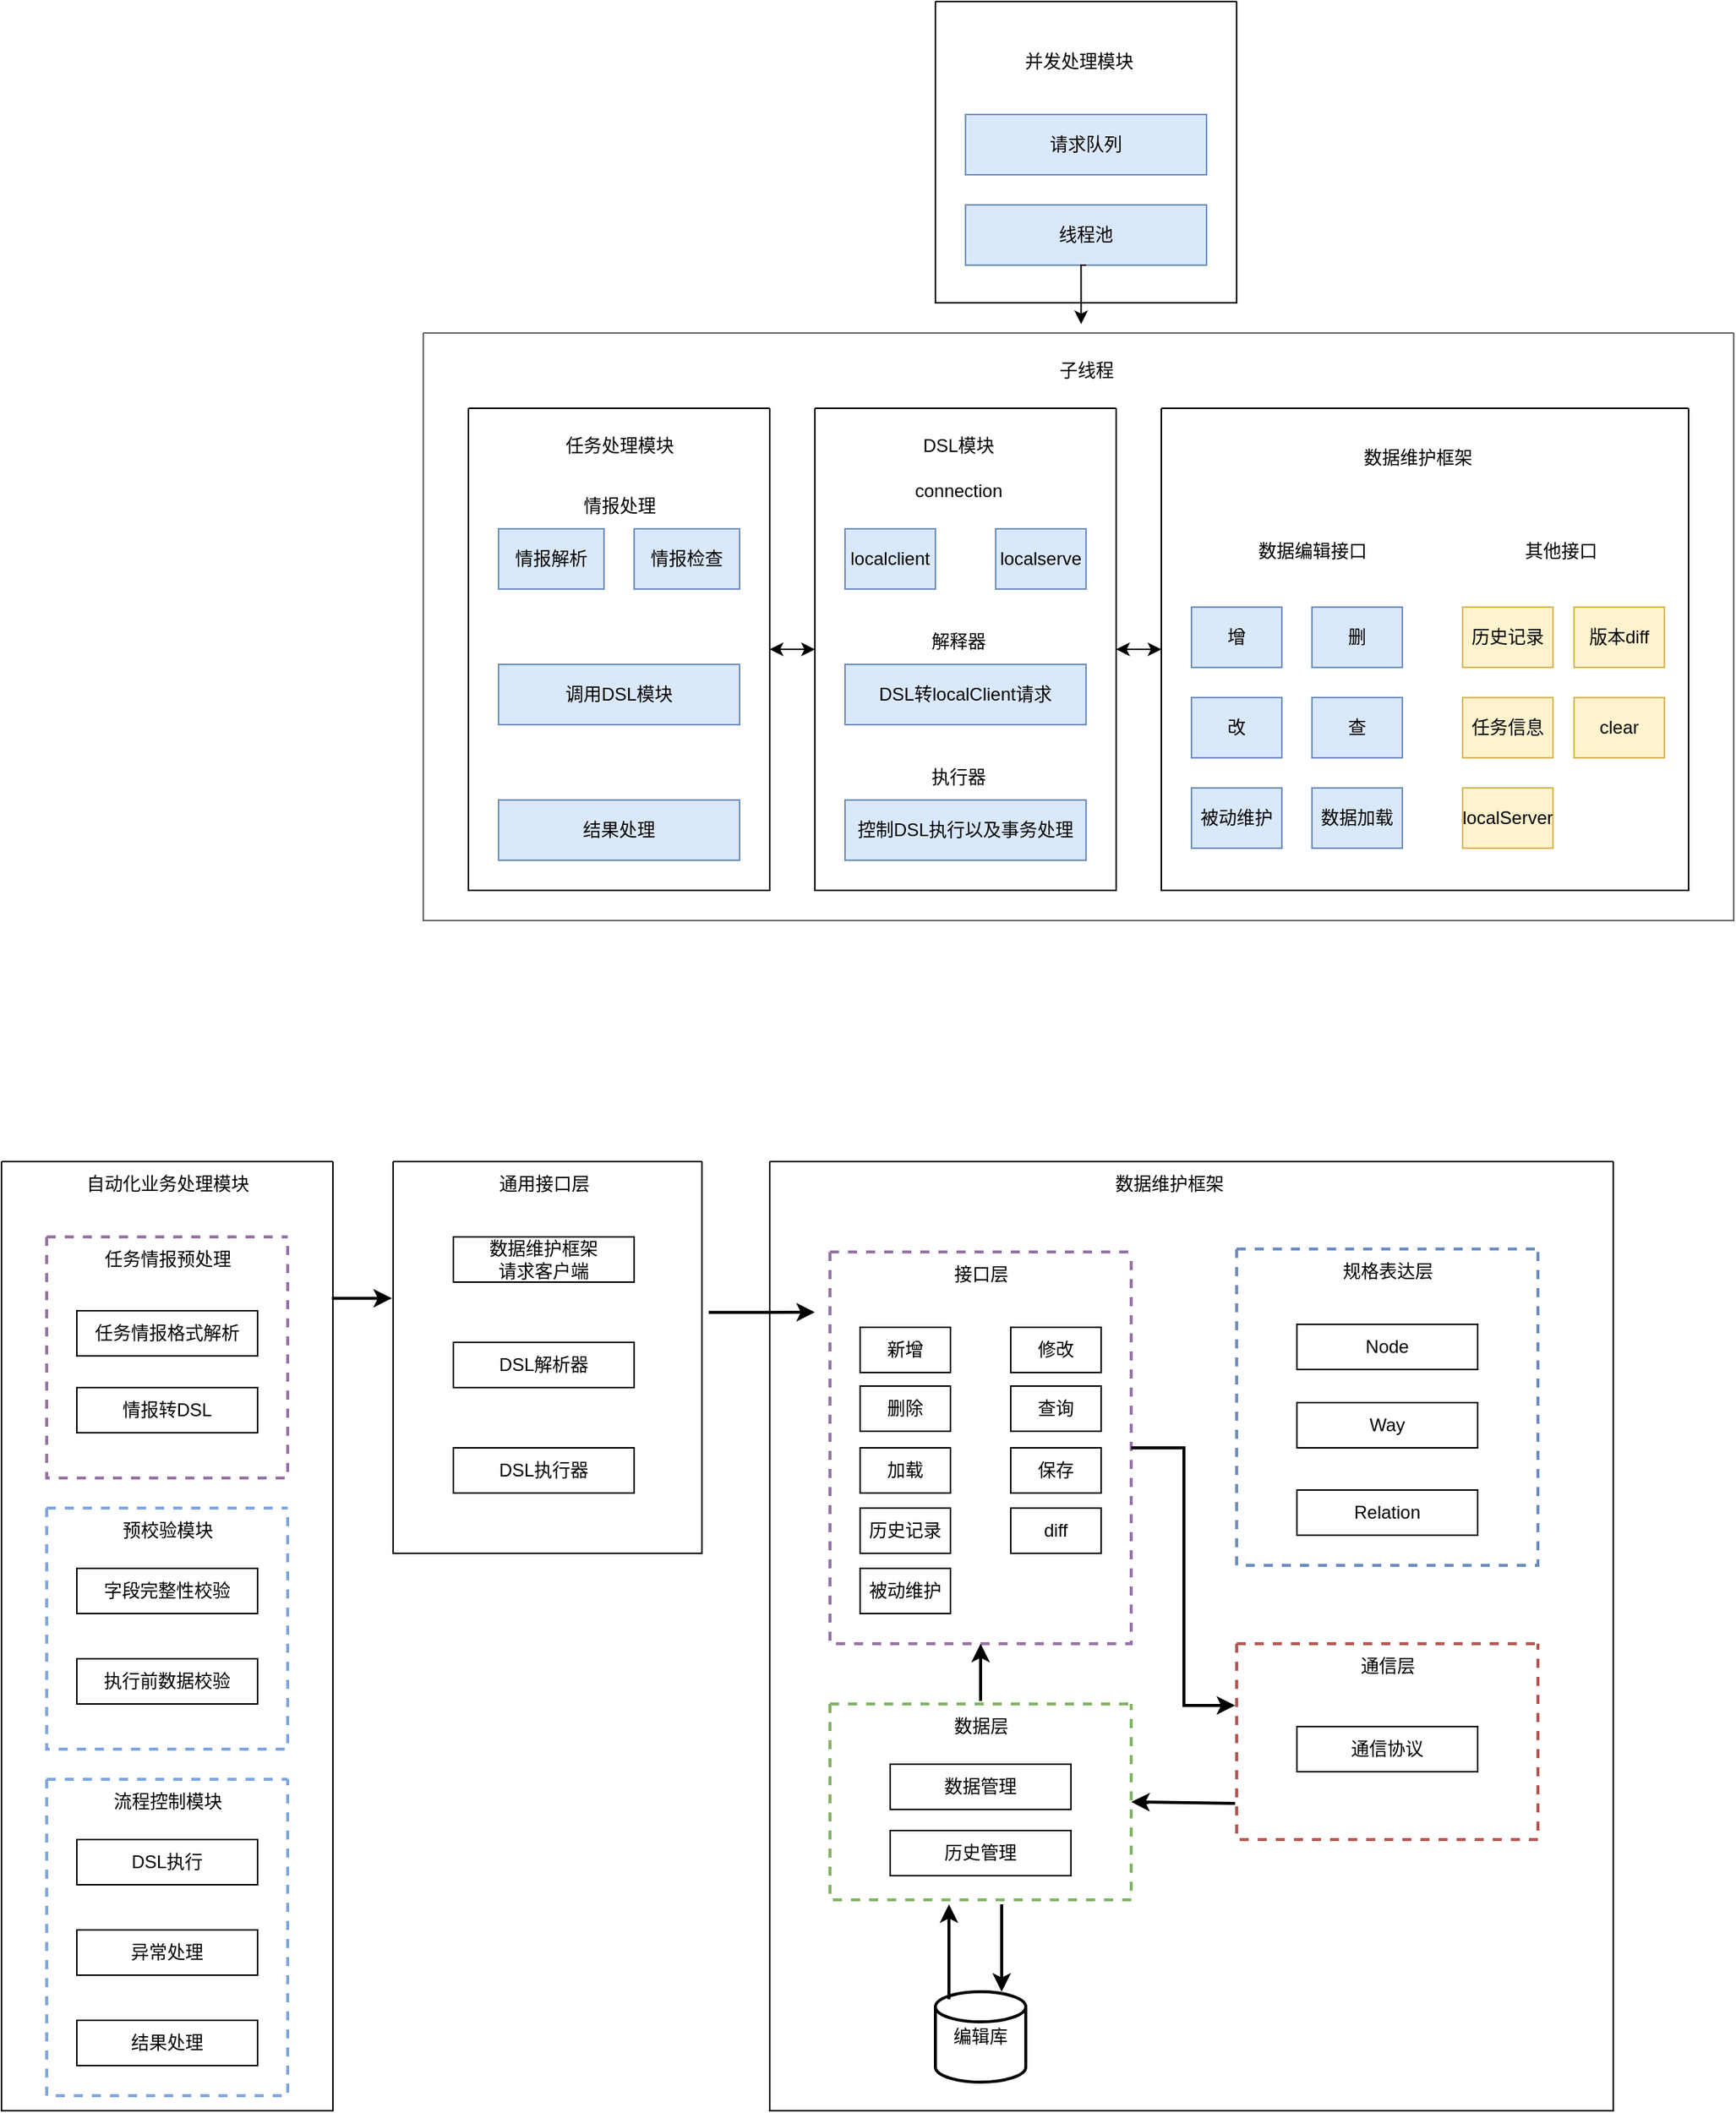 <mxfile version="22.0.4" type="github">
  <diagram id="prtHgNgQTEPvFCAcTncT" name="Page-1">
    <mxGraphModel dx="1487" dy="1787" grid="1" gridSize="10" guides="1" tooltips="1" connect="1" arrows="1" fold="1" page="1" pageScale="1" pageWidth="827" pageHeight="1169" math="0" shadow="0">
      <root>
        <mxCell id="0" />
        <mxCell id="1" parent="0" />
        <mxCell id="fDUamY-TMNvM78CvobbD-58" value="" style="swimlane;startSize=0;fillColor=#E6E6E6;strokeColor=#666666;fontColor=#333333;" parent="1" vertex="1">
          <mxGeometry x="-460" y="160" width="870" height="390" as="geometry" />
        </mxCell>
        <mxCell id="fDUamY-TMNvM78CvobbD-59" value="子线程" style="text;html=1;align=center;verticalAlign=middle;resizable=0;points=[];autosize=1;strokeColor=none;fillColor=none;" parent="fDUamY-TMNvM78CvobbD-58" vertex="1">
          <mxGeometry x="410" y="10" width="60" height="30" as="geometry" />
        </mxCell>
        <mxCell id="fDUamY-TMNvM78CvobbD-56" style="edgeStyle=orthogonalEdgeStyle;rounded=0;orthogonalLoop=1;jettySize=auto;html=1;exitX=0;exitY=0.5;exitDx=0;exitDy=0;entryX=1;entryY=0.5;entryDx=0;entryDy=0;" parent="1" source="fDUamY-TMNvM78CvobbD-2" target="fDUamY-TMNvM78CvobbD-24" edge="1">
          <mxGeometry relative="1" as="geometry" />
        </mxCell>
        <mxCell id="fDUamY-TMNvM78CvobbD-2" value="" style="swimlane;startSize=0;" parent="1" vertex="1">
          <mxGeometry x="30" y="210" width="350" height="320" as="geometry" />
        </mxCell>
        <mxCell id="fDUamY-TMNvM78CvobbD-4" value="数据维护框架" style="text;html=1;align=center;verticalAlign=middle;resizable=0;points=[];autosize=1;strokeColor=none;fillColor=none;" parent="fDUamY-TMNvM78CvobbD-2" vertex="1">
          <mxGeometry x="120" y="18" width="100" height="30" as="geometry" />
        </mxCell>
        <mxCell id="fDUamY-TMNvM78CvobbD-5" value="增" style="whiteSpace=wrap;html=1;fillColor=#dae8fc;strokeColor=#6c8ebf;" parent="fDUamY-TMNvM78CvobbD-2" vertex="1">
          <mxGeometry x="20" y="132" width="60" height="40" as="geometry" />
        </mxCell>
        <mxCell id="fDUamY-TMNvM78CvobbD-9" value="查" style="whiteSpace=wrap;html=1;fillColor=#dae8fc;strokeColor=#6c8ebf;" parent="fDUamY-TMNvM78CvobbD-2" vertex="1">
          <mxGeometry x="100" y="192" width="60" height="40" as="geometry" />
        </mxCell>
        <mxCell id="fDUamY-TMNvM78CvobbD-8" value="删" style="whiteSpace=wrap;html=1;fillColor=#dae8fc;strokeColor=#6c8ebf;" parent="fDUamY-TMNvM78CvobbD-2" vertex="1">
          <mxGeometry x="100" y="132" width="60" height="40" as="geometry" />
        </mxCell>
        <mxCell id="fDUamY-TMNvM78CvobbD-7" value="被动维护" style="whiteSpace=wrap;html=1;fillColor=#dae8fc;strokeColor=#6c8ebf;" parent="fDUamY-TMNvM78CvobbD-2" vertex="1">
          <mxGeometry x="20" y="252" width="60" height="40" as="geometry" />
        </mxCell>
        <mxCell id="fDUamY-TMNvM78CvobbD-6" value="改" style="whiteSpace=wrap;html=1;fillColor=#dae8fc;strokeColor=#6c8ebf;" parent="fDUamY-TMNvM78CvobbD-2" vertex="1">
          <mxGeometry x="20" y="192" width="60" height="40" as="geometry" />
        </mxCell>
        <mxCell id="fDUamY-TMNvM78CvobbD-11" value="数据加载" style="whiteSpace=wrap;html=1;fillColor=#dae8fc;strokeColor=#6c8ebf;" parent="fDUamY-TMNvM78CvobbD-2" vertex="1">
          <mxGeometry x="100" y="252" width="60" height="40" as="geometry" />
        </mxCell>
        <mxCell id="fDUamY-TMNvM78CvobbD-12" value="数据编辑接口" style="text;html=1;align=center;verticalAlign=middle;resizable=0;points=[];autosize=1;strokeColor=none;fillColor=none;" parent="fDUamY-TMNvM78CvobbD-2" vertex="1">
          <mxGeometry x="50" y="80" width="100" height="30" as="geometry" />
        </mxCell>
        <mxCell id="fDUamY-TMNvM78CvobbD-14" value="其他接口" style="text;html=1;align=center;verticalAlign=middle;resizable=0;points=[];autosize=1;strokeColor=none;fillColor=none;" parent="fDUamY-TMNvM78CvobbD-2" vertex="1">
          <mxGeometry x="230" y="80" width="70" height="30" as="geometry" />
        </mxCell>
        <mxCell id="fDUamY-TMNvM78CvobbD-16" value="历史记录" style="whiteSpace=wrap;html=1;fillColor=#fff2cc;strokeColor=#d6b656;" parent="fDUamY-TMNvM78CvobbD-2" vertex="1">
          <mxGeometry x="200" y="132" width="60" height="40" as="geometry" />
        </mxCell>
        <mxCell id="fDUamY-TMNvM78CvobbD-17" value="版本diff" style="whiteSpace=wrap;html=1;fillColor=#fff2cc;strokeColor=#d6b656;" parent="fDUamY-TMNvM78CvobbD-2" vertex="1">
          <mxGeometry x="274" y="132" width="60" height="40" as="geometry" />
        </mxCell>
        <mxCell id="fDUamY-TMNvM78CvobbD-18" value="任务信息" style="whiteSpace=wrap;html=1;fillColor=#fff2cc;strokeColor=#d6b656;" parent="fDUamY-TMNvM78CvobbD-2" vertex="1">
          <mxGeometry x="200" y="192" width="60" height="40" as="geometry" />
        </mxCell>
        <mxCell id="fDUamY-TMNvM78CvobbD-19" value="clear" style="whiteSpace=wrap;html=1;fillColor=#fff2cc;strokeColor=#d6b656;" parent="fDUamY-TMNvM78CvobbD-2" vertex="1">
          <mxGeometry x="274" y="192" width="60" height="40" as="geometry" />
        </mxCell>
        <mxCell id="fDUamY-TMNvM78CvobbD-23" value="localServer" style="whiteSpace=wrap;html=1;fillColor=#fff2cc;strokeColor=#d6b656;" parent="fDUamY-TMNvM78CvobbD-2" vertex="1">
          <mxGeometry x="200" y="252" width="60" height="40" as="geometry" />
        </mxCell>
        <mxCell id="fDUamY-TMNvM78CvobbD-55" style="edgeStyle=orthogonalEdgeStyle;rounded=0;orthogonalLoop=1;jettySize=auto;html=1;exitX=1;exitY=0.5;exitDx=0;exitDy=0;entryX=0;entryY=0.5;entryDx=0;entryDy=0;" parent="1" source="fDUamY-TMNvM78CvobbD-24" target="fDUamY-TMNvM78CvobbD-2" edge="1">
          <mxGeometry relative="1" as="geometry" />
        </mxCell>
        <mxCell id="fDUamY-TMNvM78CvobbD-57" style="edgeStyle=orthogonalEdgeStyle;rounded=0;orthogonalLoop=1;jettySize=auto;html=1;entryX=1;entryY=0.5;entryDx=0;entryDy=0;" parent="1" source="fDUamY-TMNvM78CvobbD-24" target="fDUamY-TMNvM78CvobbD-36" edge="1">
          <mxGeometry relative="1" as="geometry" />
        </mxCell>
        <mxCell id="fDUamY-TMNvM78CvobbD-24" value="" style="swimlane;startSize=0;" parent="1" vertex="1">
          <mxGeometry x="-200" y="210" width="200" height="320" as="geometry" />
        </mxCell>
        <mxCell id="fDUamY-TMNvM78CvobbD-25" value="DSL模块" style="text;html=1;align=center;verticalAlign=middle;resizable=0;points=[];autosize=1;strokeColor=none;fillColor=none;" parent="fDUamY-TMNvM78CvobbD-24" vertex="1">
          <mxGeometry x="60" y="10" width="70" height="30" as="geometry" />
        </mxCell>
        <mxCell id="fDUamY-TMNvM78CvobbD-29" value="localclient" style="whiteSpace=wrap;html=1;fillColor=#dae8fc;strokeColor=#6c8ebf;" parent="fDUamY-TMNvM78CvobbD-24" vertex="1">
          <mxGeometry x="20" y="80" width="60" height="40" as="geometry" />
        </mxCell>
        <mxCell id="fDUamY-TMNvM78CvobbD-30" value="localserve" style="whiteSpace=wrap;html=1;fillColor=#dae8fc;strokeColor=#6c8ebf;" parent="fDUamY-TMNvM78CvobbD-24" vertex="1">
          <mxGeometry x="120" y="80" width="60" height="40" as="geometry" />
        </mxCell>
        <mxCell id="fDUamY-TMNvM78CvobbD-31" value="connection" style="text;html=1;align=center;verticalAlign=middle;resizable=0;points=[];autosize=1;strokeColor=none;fillColor=none;" parent="fDUamY-TMNvM78CvobbD-24" vertex="1">
          <mxGeometry x="55" y="40" width="80" height="30" as="geometry" />
        </mxCell>
        <mxCell id="fDUamY-TMNvM78CvobbD-33" value="解释器" style="text;html=1;align=center;verticalAlign=middle;resizable=0;points=[];autosize=1;strokeColor=none;fillColor=none;" parent="fDUamY-TMNvM78CvobbD-24" vertex="1">
          <mxGeometry x="65" y="140" width="60" height="30" as="geometry" />
        </mxCell>
        <mxCell id="fDUamY-TMNvM78CvobbD-32" value="DSL转localClient请求" style="whiteSpace=wrap;html=1;fillColor=#dae8fc;strokeColor=#6c8ebf;" parent="fDUamY-TMNvM78CvobbD-24" vertex="1">
          <mxGeometry x="20" y="170" width="160" height="40" as="geometry" />
        </mxCell>
        <mxCell id="fDUamY-TMNvM78CvobbD-34" value="执行器" style="text;html=1;align=center;verticalAlign=middle;resizable=0;points=[];autosize=1;strokeColor=none;fillColor=none;" parent="fDUamY-TMNvM78CvobbD-24" vertex="1">
          <mxGeometry x="65" y="230" width="60" height="30" as="geometry" />
        </mxCell>
        <mxCell id="fDUamY-TMNvM78CvobbD-35" value="控制DSL执行以及事务处理" style="whiteSpace=wrap;html=1;fillColor=#dae8fc;strokeColor=#6c8ebf;" parent="fDUamY-TMNvM78CvobbD-24" vertex="1">
          <mxGeometry x="20" y="260" width="160" height="40" as="geometry" />
        </mxCell>
        <mxCell id="fDUamY-TMNvM78CvobbD-54" style="edgeStyle=orthogonalEdgeStyle;rounded=0;orthogonalLoop=1;jettySize=auto;html=1;entryX=0;entryY=0.5;entryDx=0;entryDy=0;" parent="1" source="fDUamY-TMNvM78CvobbD-36" target="fDUamY-TMNvM78CvobbD-24" edge="1">
          <mxGeometry relative="1" as="geometry" />
        </mxCell>
        <mxCell id="fDUamY-TMNvM78CvobbD-36" value="" style="swimlane;startSize=0;" parent="1" vertex="1">
          <mxGeometry x="-430" y="210" width="200" height="320" as="geometry" />
        </mxCell>
        <mxCell id="fDUamY-TMNvM78CvobbD-45" value="任务处理模块" style="text;html=1;align=center;verticalAlign=middle;resizable=0;points=[];autosize=1;strokeColor=none;fillColor=none;" parent="fDUamY-TMNvM78CvobbD-36" vertex="1">
          <mxGeometry x="50" y="10" width="100" height="30" as="geometry" />
        </mxCell>
        <mxCell id="fDUamY-TMNvM78CvobbD-48" value="结果处理" style="whiteSpace=wrap;html=1;fillColor=#dae8fc;strokeColor=#6c8ebf;" parent="fDUamY-TMNvM78CvobbD-36" vertex="1">
          <mxGeometry x="20" y="260" width="160" height="40" as="geometry" />
        </mxCell>
        <mxCell id="fDUamY-TMNvM78CvobbD-49" value="调用DSL模块" style="whiteSpace=wrap;html=1;fillColor=#dae8fc;strokeColor=#6c8ebf;" parent="fDUamY-TMNvM78CvobbD-36" vertex="1">
          <mxGeometry x="20" y="170" width="160" height="40" as="geometry" />
        </mxCell>
        <mxCell id="fDUamY-TMNvM78CvobbD-46" value="情报解析" style="whiteSpace=wrap;html=1;fillColor=#dae8fc;strokeColor=#6c8ebf;" parent="fDUamY-TMNvM78CvobbD-36" vertex="1">
          <mxGeometry x="20" y="80" width="70" height="40" as="geometry" />
        </mxCell>
        <mxCell id="fDUamY-TMNvM78CvobbD-61" value="情报检查" style="whiteSpace=wrap;html=1;fillColor=#dae8fc;strokeColor=#6c8ebf;" parent="fDUamY-TMNvM78CvobbD-36" vertex="1">
          <mxGeometry x="110" y="80" width="70" height="40" as="geometry" />
        </mxCell>
        <mxCell id="fDUamY-TMNvM78CvobbD-62" value="情报处理" style="text;html=1;align=center;verticalAlign=middle;resizable=0;points=[];autosize=1;strokeColor=none;fillColor=none;" parent="fDUamY-TMNvM78CvobbD-36" vertex="1">
          <mxGeometry x="65" y="50" width="70" height="30" as="geometry" />
        </mxCell>
        <mxCell id="fDUamY-TMNvM78CvobbD-50" value="" style="swimlane;startSize=0;" parent="1" vertex="1">
          <mxGeometry x="-120" y="-60" width="200" height="200" as="geometry" />
        </mxCell>
        <mxCell id="fDUamY-TMNvM78CvobbD-51" value="并发处理模块" style="text;html=1;align=center;verticalAlign=middle;resizable=0;points=[];autosize=1;strokeColor=none;fillColor=none;" parent="fDUamY-TMNvM78CvobbD-50" vertex="1">
          <mxGeometry x="45" y="25" width="100" height="30" as="geometry" />
        </mxCell>
        <mxCell id="fDUamY-TMNvM78CvobbD-52" value="请求队列" style="whiteSpace=wrap;html=1;fillColor=#dae8fc;strokeColor=#6c8ebf;" parent="fDUamY-TMNvM78CvobbD-50" vertex="1">
          <mxGeometry x="20" y="75" width="160" height="40" as="geometry" />
        </mxCell>
        <mxCell id="fDUamY-TMNvM78CvobbD-53" value="线程池" style="whiteSpace=wrap;html=1;fillColor=#dae8fc;strokeColor=#6c8ebf;" parent="fDUamY-TMNvM78CvobbD-50" vertex="1">
          <mxGeometry x="20" y="135" width="160" height="40" as="geometry" />
        </mxCell>
        <mxCell id="fDUamY-TMNvM78CvobbD-60" style="edgeStyle=orthogonalEdgeStyle;rounded=0;orthogonalLoop=1;jettySize=auto;html=1;exitX=0.5;exitY=1;exitDx=0;exitDy=0;entryX=0.502;entryY=-0.015;entryDx=0;entryDy=0;entryPerimeter=0;" parent="1" source="fDUamY-TMNvM78CvobbD-53" target="fDUamY-TMNvM78CvobbD-58" edge="1">
          <mxGeometry relative="1" as="geometry" />
        </mxCell>
        <mxCell id="pLpwxtjD34FoSH7N6ikD-1" value="" style="swimlane;startSize=0;fillColor=#dae8fc;strokeColor=#6c8ebf;strokeWidth=2;dashed=1;" parent="1" vertex="1">
          <mxGeometry x="80" y="768" width="200" height="210" as="geometry" />
        </mxCell>
        <mxCell id="pLpwxtjD34FoSH7N6ikD-3" value="Node" style="rounded=0;whiteSpace=wrap;html=1;" parent="pLpwxtjD34FoSH7N6ikD-1" vertex="1">
          <mxGeometry x="40" y="50" width="120" height="30" as="geometry" />
        </mxCell>
        <mxCell id="pLpwxtjD34FoSH7N6ikD-4" value="Way" style="rounded=0;whiteSpace=wrap;html=1;" parent="pLpwxtjD34FoSH7N6ikD-1" vertex="1">
          <mxGeometry x="40" y="102" width="120" height="30" as="geometry" />
        </mxCell>
        <mxCell id="pLpwxtjD34FoSH7N6ikD-5" value="Relation" style="rounded=0;whiteSpace=wrap;html=1;" parent="pLpwxtjD34FoSH7N6ikD-1" vertex="1">
          <mxGeometry x="40" y="160" width="120" height="30" as="geometry" />
        </mxCell>
        <mxCell id="pLpwxtjD34FoSH7N6ikD-2" value="规格表达层" style="text;html=1;align=center;verticalAlign=middle;resizable=0;points=[];autosize=1;strokeColor=none;fillColor=none;" parent="pLpwxtjD34FoSH7N6ikD-1" vertex="1">
          <mxGeometry x="60" width="80" height="30" as="geometry" />
        </mxCell>
        <mxCell id="pLpwxtjD34FoSH7N6ikD-11" value="" style="swimlane;startSize=0;fillColor=#f8cecc;strokeColor=#b85450;strokeWidth=2;dashed=1;" parent="1" vertex="1">
          <mxGeometry x="80" y="1030" width="200" height="130" as="geometry" />
        </mxCell>
        <mxCell id="pLpwxtjD34FoSH7N6ikD-15" value="通信层" style="text;html=1;align=center;verticalAlign=middle;resizable=0;points=[];autosize=1;strokeColor=none;fillColor=none;" parent="pLpwxtjD34FoSH7N6ikD-11" vertex="1">
          <mxGeometry x="70" width="60" height="30" as="geometry" />
        </mxCell>
        <mxCell id="pLpwxtjD34FoSH7N6ikD-16" value="通信协议" style="rounded=0;whiteSpace=wrap;html=1;" parent="pLpwxtjD34FoSH7N6ikD-11" vertex="1">
          <mxGeometry x="40" y="55" width="120" height="30" as="geometry" />
        </mxCell>
        <mxCell id="pLpwxtjD34FoSH7N6ikD-20" value="" style="swimlane;startSize=0;fillColor=#d5e8d4;strokeColor=#82b366;strokeWidth=2;dashed=1;" parent="1" vertex="1">
          <mxGeometry x="-190" y="1070" width="200" height="130" as="geometry" />
        </mxCell>
        <mxCell id="pLpwxtjD34FoSH7N6ikD-21" value="数据层" style="text;html=1;align=center;verticalAlign=middle;resizable=0;points=[];autosize=1;strokeColor=none;fillColor=none;" parent="pLpwxtjD34FoSH7N6ikD-20" vertex="1">
          <mxGeometry x="70" width="60" height="30" as="geometry" />
        </mxCell>
        <mxCell id="pLpwxtjD34FoSH7N6ikD-22" value="数据管理" style="rounded=0;whiteSpace=wrap;html=1;" parent="pLpwxtjD34FoSH7N6ikD-20" vertex="1">
          <mxGeometry x="40" y="40" width="120" height="30" as="geometry" />
        </mxCell>
        <mxCell id="pLpwxtjD34FoSH7N6ikD-23" value="历史管理" style="rounded=0;whiteSpace=wrap;html=1;" parent="pLpwxtjD34FoSH7N6ikD-20" vertex="1">
          <mxGeometry x="40" y="84" width="120" height="30" as="geometry" />
        </mxCell>
        <mxCell id="pLpwxtjD34FoSH7N6ikD-24" value="编辑库" style="strokeWidth=2;html=1;shape=mxgraph.flowchart.database;whiteSpace=wrap;" parent="1" vertex="1">
          <mxGeometry x="-120" y="1261" width="60" height="60" as="geometry" />
        </mxCell>
        <mxCell id="pLpwxtjD34FoSH7N6ikD-25" value="" style="endArrow=classic;html=1;rounded=0;strokeWidth=2;entryX=0.395;entryY=1.023;entryDx=0;entryDy=0;entryPerimeter=0;exitX=0.15;exitY=0.083;exitDx=0;exitDy=0;exitPerimeter=0;" parent="1" source="pLpwxtjD34FoSH7N6ikD-24" target="pLpwxtjD34FoSH7N6ikD-20" edge="1">
          <mxGeometry width="50" height="50" relative="1" as="geometry">
            <mxPoint x="-250" y="1321" as="sourcePoint" />
            <mxPoint x="-200" y="1271" as="targetPoint" />
          </mxGeometry>
        </mxCell>
        <mxCell id="pLpwxtjD34FoSH7N6ikD-26" value="" style="endArrow=classic;html=1;rounded=0;strokeWidth=2;exitX=0.57;exitY=1.023;exitDx=0;exitDy=0;exitPerimeter=0;" parent="1" source="pLpwxtjD34FoSH7N6ikD-20" edge="1">
          <mxGeometry width="50" height="50" relative="1" as="geometry">
            <mxPoint x="-101" y="1276" as="sourcePoint" />
            <mxPoint x="-76" y="1261" as="targetPoint" />
          </mxGeometry>
        </mxCell>
        <mxCell id="pLpwxtjD34FoSH7N6ikD-28" value="" style="endArrow=classic;html=1;rounded=0;strokeWidth=2;entryX=1;entryY=0.5;entryDx=0;entryDy=0;exitX=-0.005;exitY=0.815;exitDx=0;exitDy=0;exitPerimeter=0;" parent="1" source="pLpwxtjD34FoSH7N6ikD-11" target="pLpwxtjD34FoSH7N6ikD-20" edge="1">
          <mxGeometry width="50" height="50" relative="1" as="geometry">
            <mxPoint x="130" y="1310" as="sourcePoint" />
            <mxPoint x="180" y="1260" as="targetPoint" />
          </mxGeometry>
        </mxCell>
        <mxCell id="pLpwxtjD34FoSH7N6ikD-29" value="" style="swimlane;startSize=0;fillColor=#e1d5e7;strokeColor=#9673a6;strokeWidth=2;dashed=1;" parent="1" vertex="1">
          <mxGeometry x="-190" y="770" width="200" height="260" as="geometry" />
        </mxCell>
        <mxCell id="pLpwxtjD34FoSH7N6ikD-30" value="接口层" style="text;html=1;align=center;verticalAlign=middle;resizable=0;points=[];autosize=1;strokeColor=none;fillColor=none;" parent="pLpwxtjD34FoSH7N6ikD-29" vertex="1">
          <mxGeometry x="70" width="60" height="30" as="geometry" />
        </mxCell>
        <mxCell id="pLpwxtjD34FoSH7N6ikD-36" value="新增" style="rounded=0;whiteSpace=wrap;html=1;" parent="pLpwxtjD34FoSH7N6ikD-29" vertex="1">
          <mxGeometry x="20" y="50" width="60" height="30" as="geometry" />
        </mxCell>
        <mxCell id="pLpwxtjD34FoSH7N6ikD-42" value="修改" style="rounded=0;whiteSpace=wrap;html=1;" parent="pLpwxtjD34FoSH7N6ikD-29" vertex="1">
          <mxGeometry x="120" y="50" width="60" height="30" as="geometry" />
        </mxCell>
        <mxCell id="pLpwxtjD34FoSH7N6ikD-43" value="删除" style="rounded=0;whiteSpace=wrap;html=1;" parent="pLpwxtjD34FoSH7N6ikD-29" vertex="1">
          <mxGeometry x="20" y="89" width="60" height="30" as="geometry" />
        </mxCell>
        <mxCell id="pLpwxtjD34FoSH7N6ikD-44" value="查询" style="rounded=0;whiteSpace=wrap;html=1;" parent="pLpwxtjD34FoSH7N6ikD-29" vertex="1">
          <mxGeometry x="120" y="89" width="60" height="30" as="geometry" />
        </mxCell>
        <mxCell id="pLpwxtjD34FoSH7N6ikD-45" value="加载" style="rounded=0;whiteSpace=wrap;html=1;" parent="pLpwxtjD34FoSH7N6ikD-29" vertex="1">
          <mxGeometry x="20" y="130" width="60" height="30" as="geometry" />
        </mxCell>
        <mxCell id="pLpwxtjD34FoSH7N6ikD-46" value="保存" style="rounded=0;whiteSpace=wrap;html=1;" parent="pLpwxtjD34FoSH7N6ikD-29" vertex="1">
          <mxGeometry x="120" y="130" width="60" height="30" as="geometry" />
        </mxCell>
        <mxCell id="pLpwxtjD34FoSH7N6ikD-47" value="历史记录" style="rounded=0;whiteSpace=wrap;html=1;" parent="pLpwxtjD34FoSH7N6ikD-29" vertex="1">
          <mxGeometry x="20" y="170" width="60" height="30" as="geometry" />
        </mxCell>
        <mxCell id="pLpwxtjD34FoSH7N6ikD-48" value="diff" style="rounded=0;whiteSpace=wrap;html=1;" parent="pLpwxtjD34FoSH7N6ikD-29" vertex="1">
          <mxGeometry x="120" y="170" width="60" height="30" as="geometry" />
        </mxCell>
        <mxCell id="pLpwxtjD34FoSH7N6ikD-49" value="被动维护" style="rounded=0;whiteSpace=wrap;html=1;" parent="pLpwxtjD34FoSH7N6ikD-29" vertex="1">
          <mxGeometry x="20" y="210" width="60" height="30" as="geometry" />
        </mxCell>
        <mxCell id="pLpwxtjD34FoSH7N6ikD-33" value="" style="endArrow=classic;html=1;rounded=0;strokeWidth=2;entryX=0.5;entryY=1;entryDx=0;entryDy=0;exitX=0.5;exitY=-0.067;exitDx=0;exitDy=0;exitPerimeter=0;" parent="1" source="pLpwxtjD34FoSH7N6ikD-21" target="pLpwxtjD34FoSH7N6ikD-29" edge="1">
          <mxGeometry width="50" height="50" relative="1" as="geometry">
            <mxPoint x="130" y="1310" as="sourcePoint" />
            <mxPoint x="180" y="1260" as="targetPoint" />
          </mxGeometry>
        </mxCell>
        <mxCell id="pLpwxtjD34FoSH7N6ikD-34" style="edgeStyle=orthogonalEdgeStyle;rounded=0;orthogonalLoop=1;jettySize=auto;html=1;entryX=-0.005;entryY=0.315;entryDx=0;entryDy=0;entryPerimeter=0;strokeWidth=2;" parent="1" source="pLpwxtjD34FoSH7N6ikD-29" target="pLpwxtjD34FoSH7N6ikD-11" edge="1">
          <mxGeometry relative="1" as="geometry" />
        </mxCell>
        <mxCell id="pLpwxtjD34FoSH7N6ikD-50" value="" style="swimlane;startSize=0;" parent="1" vertex="1">
          <mxGeometry x="-230" y="710" width="560" height="630" as="geometry" />
        </mxCell>
        <mxCell id="pLpwxtjD34FoSH7N6ikD-51" value="数据维护框架" style="text;html=1;align=center;verticalAlign=middle;resizable=0;points=[];autosize=1;strokeColor=none;fillColor=none;" parent="pLpwxtjD34FoSH7N6ikD-50" vertex="1">
          <mxGeometry x="215" width="100" height="30" as="geometry" />
        </mxCell>
        <mxCell id="pLpwxtjD34FoSH7N6ikD-53" value="" style="swimlane;startSize=0;" parent="1" vertex="1">
          <mxGeometry x="-480" y="710" width="205" height="260" as="geometry" />
        </mxCell>
        <mxCell id="pLpwxtjD34FoSH7N6ikD-54" value="通用接口层" style="text;html=1;align=center;verticalAlign=middle;resizable=0;points=[];autosize=1;strokeColor=none;fillColor=none;" parent="pLpwxtjD34FoSH7N6ikD-53" vertex="1">
          <mxGeometry x="60" width="80" height="30" as="geometry" />
        </mxCell>
        <mxCell id="pLpwxtjD34FoSH7N6ikD-55" value="数据维护框架&lt;br&gt;请求客户端" style="rounded=0;whiteSpace=wrap;html=1;" parent="pLpwxtjD34FoSH7N6ikD-53" vertex="1">
          <mxGeometry x="40" y="50" width="120" height="30" as="geometry" />
        </mxCell>
        <mxCell id="pLpwxtjD34FoSH7N6ikD-56" value="DSL解析器" style="rounded=0;whiteSpace=wrap;html=1;" parent="pLpwxtjD34FoSH7N6ikD-53" vertex="1">
          <mxGeometry x="40" y="120" width="120" height="30" as="geometry" />
        </mxCell>
        <mxCell id="B_VRzF-dYlXHqfT8-9vq-3" value="DSL执行器" style="rounded=0;whiteSpace=wrap;html=1;" vertex="1" parent="pLpwxtjD34FoSH7N6ikD-53">
          <mxGeometry x="40" y="190" width="120" height="30" as="geometry" />
        </mxCell>
        <mxCell id="pLpwxtjD34FoSH7N6ikD-57" style="edgeStyle=orthogonalEdgeStyle;rounded=0;orthogonalLoop=1;jettySize=auto;html=1;exitX=1.022;exitY=0.385;exitDx=0;exitDy=0;strokeWidth=2;exitPerimeter=0;" parent="1" source="pLpwxtjD34FoSH7N6ikD-53" edge="1">
          <mxGeometry relative="1" as="geometry">
            <mxPoint x="-200" y="810" as="targetPoint" />
          </mxGeometry>
        </mxCell>
        <mxCell id="pLpwxtjD34FoSH7N6ikD-58" value="" style="swimlane;startSize=0;" parent="1" vertex="1">
          <mxGeometry x="-740" y="710" width="220" height="630" as="geometry" />
        </mxCell>
        <mxCell id="pLpwxtjD34FoSH7N6ikD-59" value="自动化业务处理模块" style="text;html=1;align=center;verticalAlign=middle;resizable=0;points=[];autosize=1;strokeColor=none;fillColor=none;" parent="pLpwxtjD34FoSH7N6ikD-58" vertex="1">
          <mxGeometry x="45" width="130" height="30" as="geometry" />
        </mxCell>
        <mxCell id="B_VRzF-dYlXHqfT8-9vq-4" value="" style="swimlane;startSize=0;dashed=1;strokeWidth=2;strokeColor=#7EA6E0;" vertex="1" parent="pLpwxtjD34FoSH7N6ikD-58">
          <mxGeometry x="30" y="230" width="160" height="160" as="geometry" />
        </mxCell>
        <mxCell id="pLpwxtjD34FoSH7N6ikD-62" value="字段完整性校验" style="rounded=0;whiteSpace=wrap;html=1;" parent="B_VRzF-dYlXHqfT8-9vq-4" vertex="1">
          <mxGeometry x="20" y="40" width="120" height="30" as="geometry" />
        </mxCell>
        <mxCell id="B_VRzF-dYlXHqfT8-9vq-15" value="执行前数据校验" style="rounded=0;whiteSpace=wrap;html=1;" vertex="1" parent="B_VRzF-dYlXHqfT8-9vq-4">
          <mxGeometry x="20" y="100" width="120" height="30" as="geometry" />
        </mxCell>
        <mxCell id="B_VRzF-dYlXHqfT8-9vq-5" value="预校验模块" style="text;html=1;align=center;verticalAlign=middle;resizable=0;points=[];autosize=1;strokeColor=none;fillColor=none;" vertex="1" parent="B_VRzF-dYlXHqfT8-9vq-4">
          <mxGeometry x="40" width="80" height="30" as="geometry" />
        </mxCell>
        <mxCell id="B_VRzF-dYlXHqfT8-9vq-16" value="" style="swimlane;startSize=0;dashed=1;strokeWidth=2;strokeColor=#9673a6;fillColor=#e1d5e7;" vertex="1" parent="pLpwxtjD34FoSH7N6ikD-58">
          <mxGeometry x="30" y="50" width="160" height="160" as="geometry" />
        </mxCell>
        <mxCell id="B_VRzF-dYlXHqfT8-9vq-17" value="任务情报格式解析" style="rounded=0;whiteSpace=wrap;html=1;" vertex="1" parent="B_VRzF-dYlXHqfT8-9vq-16">
          <mxGeometry x="20" y="49" width="120" height="30" as="geometry" />
        </mxCell>
        <mxCell id="B_VRzF-dYlXHqfT8-9vq-18" value="情报转DSL" style="rounded=0;whiteSpace=wrap;html=1;" vertex="1" parent="B_VRzF-dYlXHqfT8-9vq-16">
          <mxGeometry x="20" y="100" width="120" height="30" as="geometry" />
        </mxCell>
        <mxCell id="B_VRzF-dYlXHqfT8-9vq-19" value="任务情报预处理" style="text;html=1;align=center;verticalAlign=middle;resizable=0;points=[];autosize=1;strokeColor=none;fillColor=none;" vertex="1" parent="B_VRzF-dYlXHqfT8-9vq-16">
          <mxGeometry x="25" width="110" height="30" as="geometry" />
        </mxCell>
        <mxCell id="B_VRzF-dYlXHqfT8-9vq-20" value="" style="swimlane;startSize=0;dashed=1;strokeWidth=2;strokeColor=#7EA6E0;" vertex="1" parent="pLpwxtjD34FoSH7N6ikD-58">
          <mxGeometry x="30" y="410" width="160" height="210" as="geometry" />
        </mxCell>
        <mxCell id="B_VRzF-dYlXHqfT8-9vq-21" value="DSL执行" style="rounded=0;whiteSpace=wrap;html=1;" vertex="1" parent="B_VRzF-dYlXHqfT8-9vq-20">
          <mxGeometry x="20" y="40" width="120" height="30" as="geometry" />
        </mxCell>
        <mxCell id="B_VRzF-dYlXHqfT8-9vq-22" value="异常处理" style="rounded=0;whiteSpace=wrap;html=1;" vertex="1" parent="B_VRzF-dYlXHqfT8-9vq-20">
          <mxGeometry x="20" y="100" width="120" height="30" as="geometry" />
        </mxCell>
        <mxCell id="B_VRzF-dYlXHqfT8-9vq-23" value="流程控制模块" style="text;html=1;align=center;verticalAlign=middle;resizable=0;points=[];autosize=1;strokeColor=none;fillColor=none;" vertex="1" parent="B_VRzF-dYlXHqfT8-9vq-20">
          <mxGeometry x="30" width="100" height="30" as="geometry" />
        </mxCell>
        <mxCell id="B_VRzF-dYlXHqfT8-9vq-24" value="结果处理" style="rounded=0;whiteSpace=wrap;html=1;" vertex="1" parent="B_VRzF-dYlXHqfT8-9vq-20">
          <mxGeometry x="20" y="160" width="120" height="30" as="geometry" />
        </mxCell>
        <mxCell id="pLpwxtjD34FoSH7N6ikD-67" style="edgeStyle=orthogonalEdgeStyle;rounded=0;orthogonalLoop=1;jettySize=auto;html=1;entryX=-0.004;entryY=0.346;entryDx=0;entryDy=0;entryPerimeter=0;strokeWidth=2;exitX=0.997;exitY=0.144;exitDx=0;exitDy=0;exitPerimeter=0;" parent="1" source="pLpwxtjD34FoSH7N6ikD-58" target="pLpwxtjD34FoSH7N6ikD-53" edge="1">
          <mxGeometry relative="1" as="geometry">
            <mxPoint x="-530" y="810" as="sourcePoint" />
          </mxGeometry>
        </mxCell>
      </root>
    </mxGraphModel>
  </diagram>
</mxfile>
